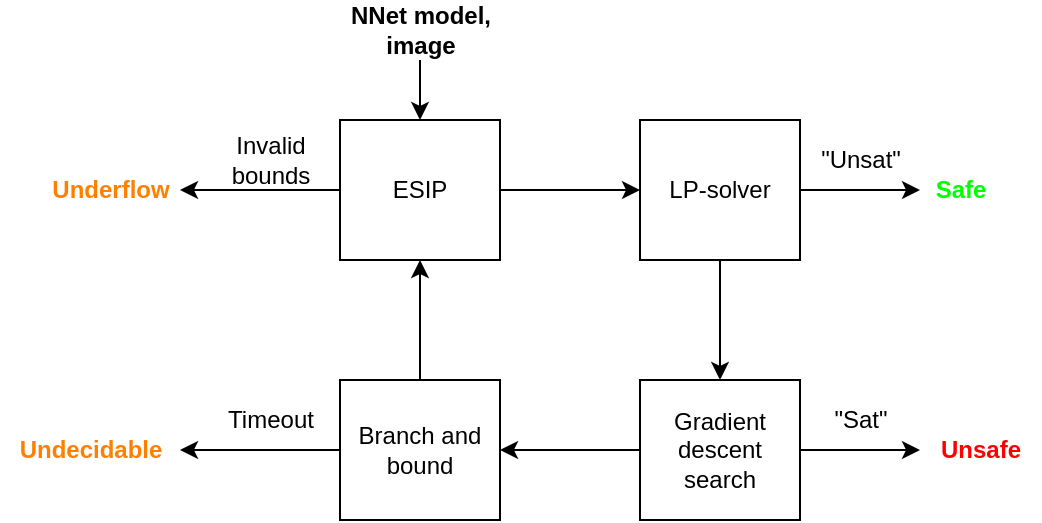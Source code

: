 <mxfile version="17.4.5" type="github">
  <diagram id="25EPY6-DcYNVYQALl1p4" name="Page-1">
    <mxGraphModel dx="1038" dy="571" grid="1" gridSize="10" guides="1" tooltips="1" connect="1" arrows="1" fold="1" page="1" pageScale="1" pageWidth="827" pageHeight="1169" math="0" shadow="0">
      <root>
        <mxCell id="0" />
        <mxCell id="1" parent="0" />
        <mxCell id="3AXC4sWKn-cdUsdfnEmr-5" style="edgeStyle=orthogonalEdgeStyle;rounded=0;orthogonalLoop=1;jettySize=auto;html=1;" edge="1" parent="1" source="3AXC4sWKn-cdUsdfnEmr-1" target="3AXC4sWKn-cdUsdfnEmr-4">
          <mxGeometry relative="1" as="geometry" />
        </mxCell>
        <mxCell id="3AXC4sWKn-cdUsdfnEmr-9" style="edgeStyle=orthogonalEdgeStyle;rounded=0;orthogonalLoop=1;jettySize=auto;html=1;" edge="1" parent="1" source="3AXC4sWKn-cdUsdfnEmr-1" target="3AXC4sWKn-cdUsdfnEmr-10">
          <mxGeometry relative="1" as="geometry">
            <mxPoint x="310" y="300" as="targetPoint" />
          </mxGeometry>
        </mxCell>
        <mxCell id="3AXC4sWKn-cdUsdfnEmr-1" value="ESIP" style="rounded=0;whiteSpace=wrap;html=1;" vertex="1" parent="1">
          <mxGeometry x="360" y="270" width="80" height="70" as="geometry" />
        </mxCell>
        <mxCell id="3AXC4sWKn-cdUsdfnEmr-8" style="edgeStyle=orthogonalEdgeStyle;rounded=0;orthogonalLoop=1;jettySize=auto;html=1;" edge="1" parent="1" source="3AXC4sWKn-cdUsdfnEmr-2" target="3AXC4sWKn-cdUsdfnEmr-1">
          <mxGeometry relative="1" as="geometry" />
        </mxCell>
        <mxCell id="3AXC4sWKn-cdUsdfnEmr-25" style="edgeStyle=orthogonalEdgeStyle;rounded=0;orthogonalLoop=1;jettySize=auto;html=1;fontColor=#000000;" edge="1" parent="1" source="3AXC4sWKn-cdUsdfnEmr-2" target="3AXC4sWKn-cdUsdfnEmr-26">
          <mxGeometry relative="1" as="geometry">
            <mxPoint x="310" y="435" as="targetPoint" />
          </mxGeometry>
        </mxCell>
        <mxCell id="3AXC4sWKn-cdUsdfnEmr-2" value="Branch and bound" style="rounded=0;whiteSpace=wrap;html=1;" vertex="1" parent="1">
          <mxGeometry x="360" y="400" width="80" height="70" as="geometry" />
        </mxCell>
        <mxCell id="3AXC4sWKn-cdUsdfnEmr-7" style="edgeStyle=orthogonalEdgeStyle;rounded=0;orthogonalLoop=1;jettySize=auto;html=1;" edge="1" parent="1" source="3AXC4sWKn-cdUsdfnEmr-3" target="3AXC4sWKn-cdUsdfnEmr-2">
          <mxGeometry relative="1" as="geometry" />
        </mxCell>
        <mxCell id="3AXC4sWKn-cdUsdfnEmr-19" style="edgeStyle=orthogonalEdgeStyle;rounded=0;orthogonalLoop=1;jettySize=auto;html=1;fontColor=#00FF00;" edge="1" parent="1" source="3AXC4sWKn-cdUsdfnEmr-3" target="3AXC4sWKn-cdUsdfnEmr-20">
          <mxGeometry relative="1" as="geometry">
            <mxPoint x="660" y="440" as="targetPoint" />
          </mxGeometry>
        </mxCell>
        <mxCell id="3AXC4sWKn-cdUsdfnEmr-3" value="Gradient descent search" style="rounded=0;whiteSpace=wrap;html=1;" vertex="1" parent="1">
          <mxGeometry x="510" y="400" width="80" height="70" as="geometry" />
        </mxCell>
        <mxCell id="3AXC4sWKn-cdUsdfnEmr-6" style="edgeStyle=orthogonalEdgeStyle;rounded=0;orthogonalLoop=1;jettySize=auto;html=1;" edge="1" parent="1" source="3AXC4sWKn-cdUsdfnEmr-4" target="3AXC4sWKn-cdUsdfnEmr-3">
          <mxGeometry relative="1" as="geometry" />
        </mxCell>
        <mxCell id="3AXC4sWKn-cdUsdfnEmr-14" style="edgeStyle=orthogonalEdgeStyle;rounded=0;orthogonalLoop=1;jettySize=auto;html=1;fontColor=#000000;" edge="1" parent="1" source="3AXC4sWKn-cdUsdfnEmr-4" target="3AXC4sWKn-cdUsdfnEmr-17">
          <mxGeometry relative="1" as="geometry">
            <mxPoint x="670" y="300" as="targetPoint" />
          </mxGeometry>
        </mxCell>
        <mxCell id="3AXC4sWKn-cdUsdfnEmr-4" value="LP-solver" style="rounded=0;whiteSpace=wrap;html=1;" vertex="1" parent="1">
          <mxGeometry x="510" y="270" width="80" height="70" as="geometry" />
        </mxCell>
        <mxCell id="3AXC4sWKn-cdUsdfnEmr-10" value="Underflow" style="text;html=1;align=center;verticalAlign=middle;resizable=0;points=[];autosize=1;strokeColor=none;fillColor=none;fontColor=#FF8000;fontStyle=1" vertex="1" parent="1">
          <mxGeometry x="210" y="295" width="70" height="20" as="geometry" />
        </mxCell>
        <mxCell id="3AXC4sWKn-cdUsdfnEmr-13" style="edgeStyle=orthogonalEdgeStyle;rounded=0;orthogonalLoop=1;jettySize=auto;html=1;fontColor=#000000;" edge="1" parent="1" source="3AXC4sWKn-cdUsdfnEmr-12" target="3AXC4sWKn-cdUsdfnEmr-1">
          <mxGeometry relative="1" as="geometry" />
        </mxCell>
        <mxCell id="3AXC4sWKn-cdUsdfnEmr-12" value="NNet model,&lt;br&gt;image" style="text;html=1;align=center;verticalAlign=middle;resizable=0;points=[];autosize=1;strokeColor=none;fillColor=none;fontColor=#000000;fontStyle=1" vertex="1" parent="1">
          <mxGeometry x="355" y="210" width="90" height="30" as="geometry" />
        </mxCell>
        <mxCell id="3AXC4sWKn-cdUsdfnEmr-15" value="&quot;Unsat&quot;" style="text;html=1;align=center;verticalAlign=middle;resizable=0;points=[];autosize=1;strokeColor=none;fillColor=none;fontColor=#000000;" vertex="1" parent="1">
          <mxGeometry x="590" y="280" width="60" height="20" as="geometry" />
        </mxCell>
        <mxCell id="3AXC4sWKn-cdUsdfnEmr-17" value="Safe" style="text;html=1;align=center;verticalAlign=middle;resizable=0;points=[];autosize=1;strokeColor=none;fillColor=none;fontColor=#00FF00;fontStyle=1" vertex="1" parent="1">
          <mxGeometry x="650" y="295" width="40" height="20" as="geometry" />
        </mxCell>
        <mxCell id="3AXC4sWKn-cdUsdfnEmr-20" value="&lt;font color=&quot;#ff0000&quot;&gt;&lt;b&gt;Unsafe&lt;/b&gt;&lt;/font&gt;" style="text;html=1;align=center;verticalAlign=middle;resizable=0;points=[];autosize=1;strokeColor=none;fillColor=none;fontColor=#00FF00;" vertex="1" parent="1">
          <mxGeometry x="650" y="425" width="60" height="20" as="geometry" />
        </mxCell>
        <mxCell id="3AXC4sWKn-cdUsdfnEmr-23" value="&lt;font color=&quot;#000000&quot;&gt;&quot;Sat&quot;&lt;/font&gt;" style="text;html=1;align=center;verticalAlign=middle;resizable=0;points=[];autosize=1;strokeColor=none;fillColor=none;fontColor=#FFFF00;" vertex="1" parent="1">
          <mxGeometry x="600" y="410" width="40" height="20" as="geometry" />
        </mxCell>
        <mxCell id="3AXC4sWKn-cdUsdfnEmr-26" value="Undecidable" style="text;html=1;align=center;verticalAlign=middle;resizable=0;points=[];autosize=1;strokeColor=none;fillColor=none;fontColor=#FF8000;fontStyle=1" vertex="1" parent="1">
          <mxGeometry x="190" y="425" width="90" height="20" as="geometry" />
        </mxCell>
        <mxCell id="3AXC4sWKn-cdUsdfnEmr-27" value="Invalid&lt;br&gt;bounds" style="text;html=1;align=center;verticalAlign=middle;resizable=0;points=[];autosize=1;strokeColor=none;fillColor=none;fontColor=#000000;" vertex="1" parent="1">
          <mxGeometry x="300" y="275" width="50" height="30" as="geometry" />
        </mxCell>
        <mxCell id="3AXC4sWKn-cdUsdfnEmr-28" value="Timeout" style="text;html=1;align=center;verticalAlign=middle;resizable=0;points=[];autosize=1;strokeColor=none;fillColor=none;fontColor=#000000;" vertex="1" parent="1">
          <mxGeometry x="295" y="410" width="60" height="20" as="geometry" />
        </mxCell>
      </root>
    </mxGraphModel>
  </diagram>
</mxfile>
